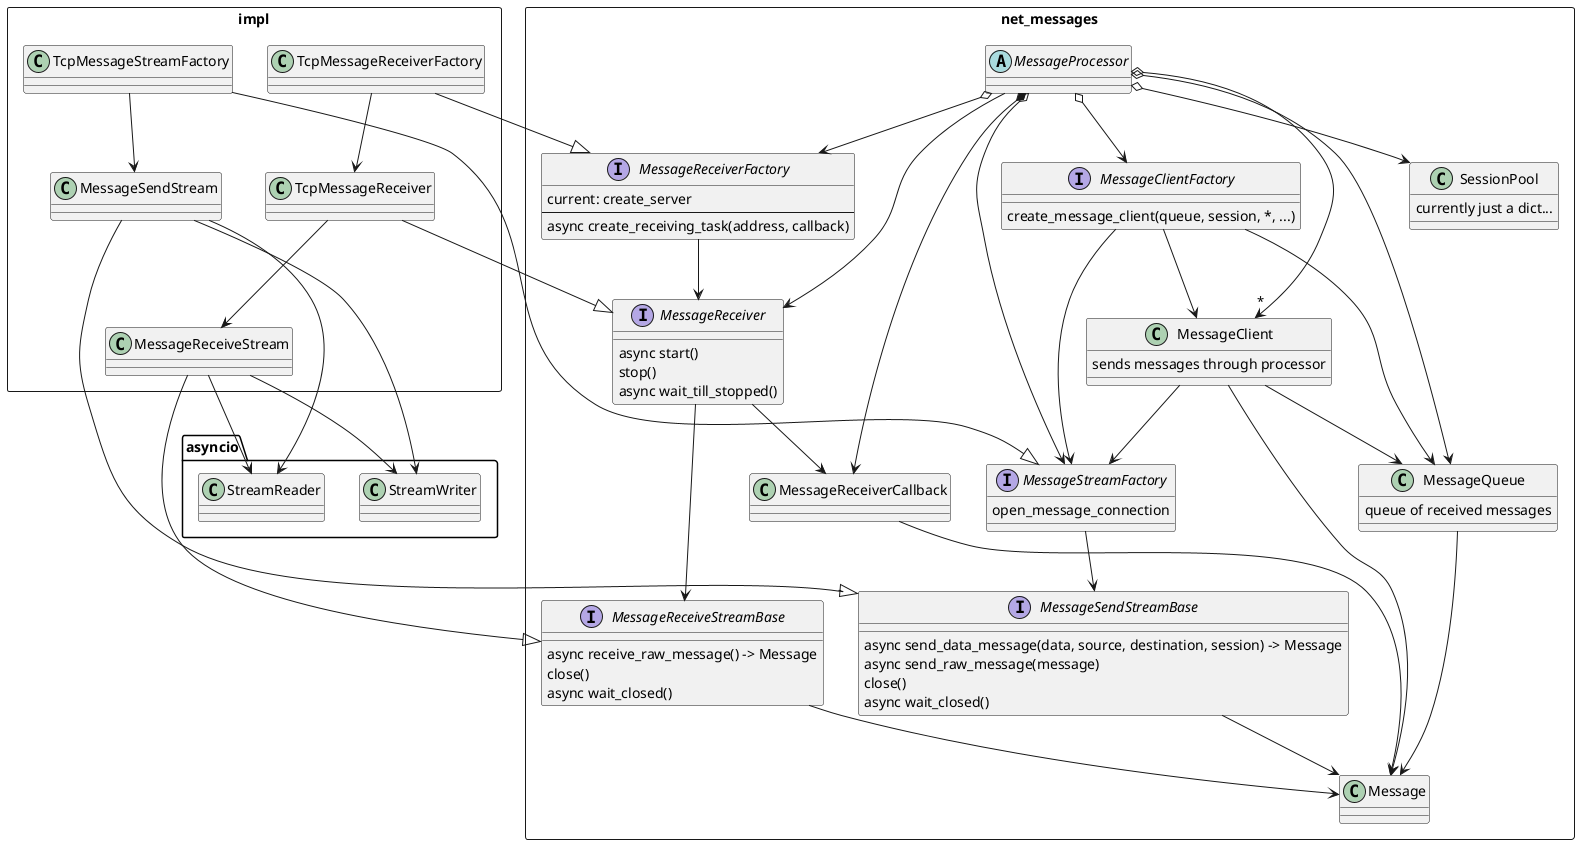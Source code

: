@startuml



rectangle "net_messages"{
  'class MessageData << (D,lightblue) >>
  class MessageClient{
    sends messages through processor
  }

  interface MessageReceiver{
    async start()
    stop()
    async wait_till_stopped()
  }
  class MessageReceiverCallback
  abstract MessageProcessor
  
  'interface IMessage
  class Message

  class SessionPool{
    currently just a dict...
  }
  class MessageQueue{
    queue of received messages
  }

  interface MessageStreamFactory{
    open_message_connection
  }
  interface MessageReceiverFactory{
    current: create_server
    --
    async create_receiving_task(address, callback)
  }
  interface MessageClientFactory{
    create_message_client(queue, session, *, ...)
  }
  interface MessageSendStreamBase{
    async send_data_message(data, source, destination, session) -> Message
    async send_raw_message(message)
    close()
    async wait_closed()
  }
  interface MessageReceiveStreamBase{
    async receive_raw_message() -> Message
    close()
    async wait_closed()
  }
}

'Message --|> IMessage

MessageClientFactory --> MessageStreamFactory
MessageClientFactory --> MessageQueue
MessageClientFactory --> MessageClient

MessageClient --> Message
MessageClient --> MessageStreamFactory
MessageClient --> MessageQueue
'MessageClient --> MessageData

MessageProcessor o--> MessageReceiverFactory
MessageProcessor o--> MessageStreamFactory
MessageProcessor o--> MessageClientFactory
MessageProcessor o--> SessionPool
MessageProcessor o--> MessageQueue
MessageProcessor o--> "*" MessageClient
MessageProcessor --> MessageReceiver
MessageProcessor *--> MessageReceiverCallback

MessageQueue --> Message

MessageReceiverCallback --> Message

MessageReceiverFactory --> MessageReceiver

MessageReceiver --> MessageReceiverCallback
MessageReceiver --> MessageReceiveStreamBase

MessageStreamFactory --> MessageSendStreamBase

MessageSendStreamBase --> Message
MessageReceiveStreamBase --> Message


class asyncio.StreamReader
class asyncio.StreamWriter

rectangle impl {
  'TcpMessageSender --|> MessageStream
  TcpMessageReceiver --|> MessageReceiver
  TcpMessageStreamFactory --|> MessageStreamFactory
  TcpMessageReceiverFactory --|> MessageReceiverFactory

  MessageSendStream --|> MessageSendStreamBase
  MessageReceiveStream --|> MessageReceiveStreamBase

  TcpMessageReceiverFactory --> TcpMessageReceiver
  TcpMessageReceiver --> MessageReceiveStream

  TcpMessageStreamFactory --> MessageSendStream

  MessageSendStream --> asyncio.StreamReader
  MessageSendStream --> asyncio.StreamWriter
  MessageReceiveStream --> asyncio.StreamReader
  MessageReceiveStream --> asyncio.StreamWriter

  
}

@enduml
